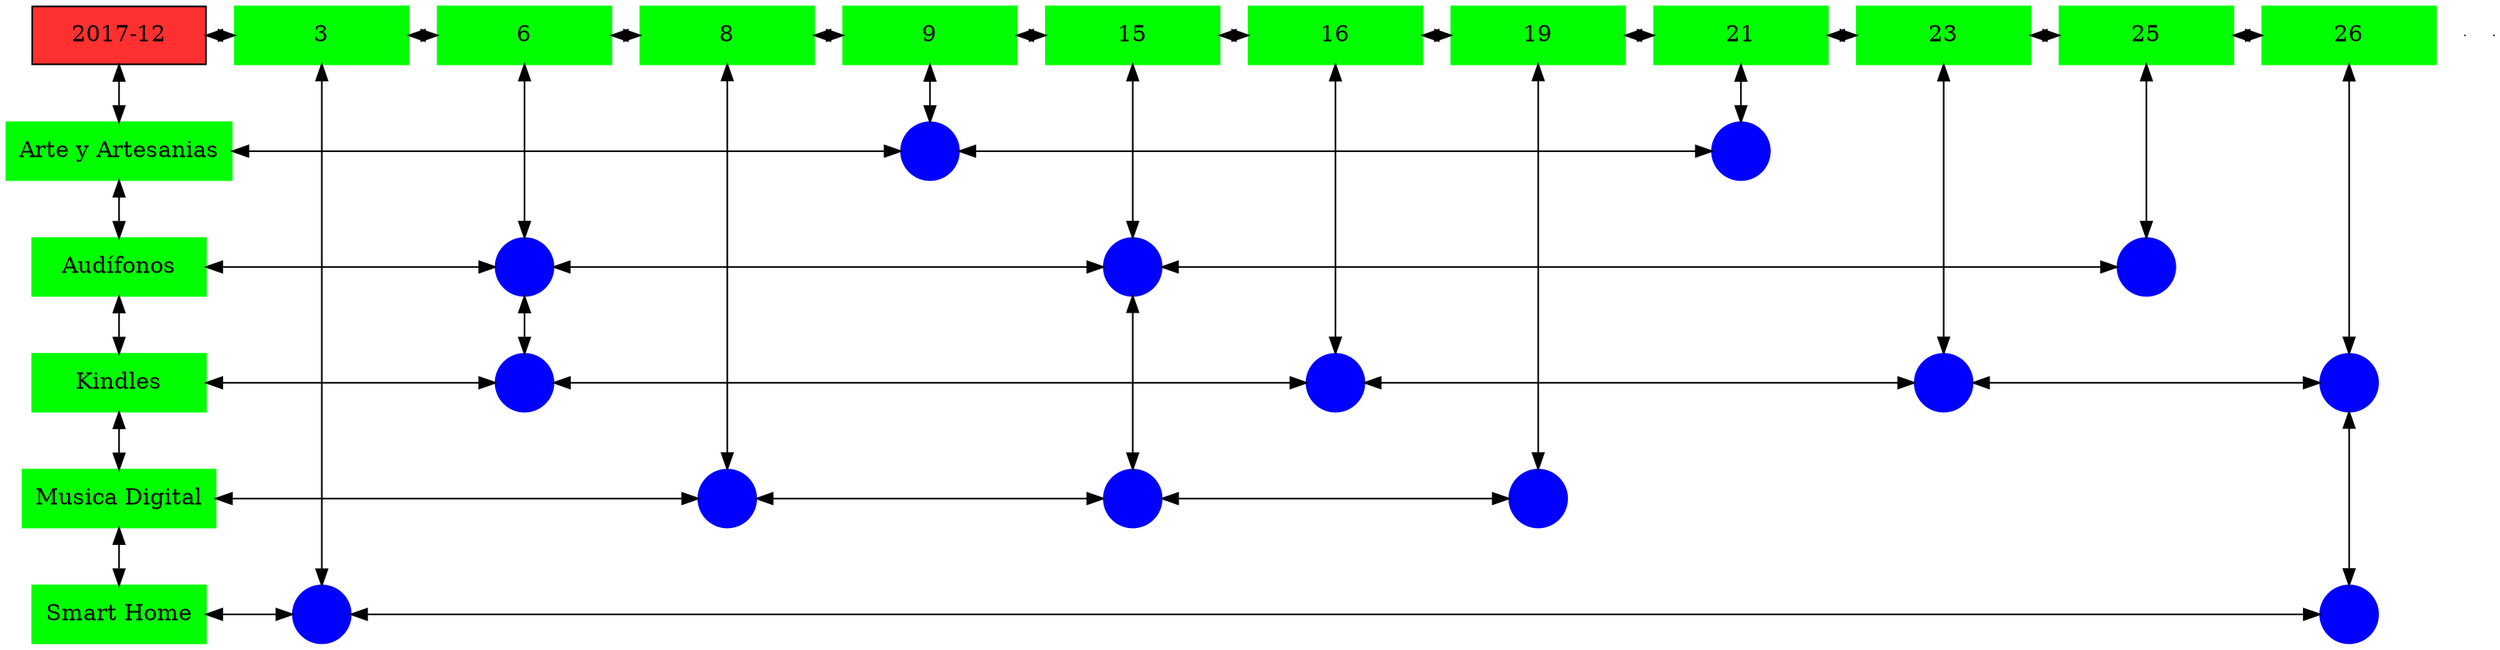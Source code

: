 digraph G{
node[shape="box"];
nodeMt[ label = "2017-12", width = 1.5, style = filled, fillcolor = firebrick1, group = 1 ];
e0[ shape = point, width = 0 ];
e1[ shape = point, width = 0 ];
node0xc0022f7d10[label="3",color=green,style =filled,width = 1.5 group=3];
nodeMt->node0xc0022f7d10[dir="both"];
{rank=same;nodeMt;node0xc0022f7d10;}
node0xc0020623c0[label="6",color=green,style =filled,width = 1.5 group=6];
node0xc0022f7d10->node0xc0020623c0[dir="both"];
{rank=same;node0xc0022f7d10;node0xc0020623c0;}
node0xc0021259a0[label="8",color=green,style =filled,width = 1.5 group=8];
node0xc0020623c0->node0xc0021259a0[dir="both"];
{rank=same;node0xc0020623c0;node0xc0021259a0;}
node0xc001f4b630[label="9",color=green,style =filled,width = 1.5 group=9];
node0xc0021259a0->node0xc001f4b630[dir="both"];
{rank=same;node0xc0021259a0;node0xc001f4b630;}
node0xc0020515e0[label="15",color=green,style =filled,width = 1.5 group=15];
node0xc001f4b630->node0xc0020515e0[dir="both"];
{rank=same;node0xc001f4b630;node0xc0020515e0;}
node0xc00206d720[label="16",color=green,style =filled,width = 1.5 group=16];
node0xc0020515e0->node0xc00206d720[dir="both"];
{rank=same;node0xc0020515e0;node0xc00206d720;}
node0xc002124500[label="19",color=green,style =filled,width = 1.5 group=19];
node0xc00206d720->node0xc002124500[dir="both"];
{rank=same;node0xc00206d720;node0xc002124500;}
node0xc0020bec80[label="21",color=green,style =filled,width = 1.5 group=21];
node0xc002124500->node0xc0020bec80[dir="both"];
{rank=same;node0xc002124500;node0xc0020bec80;}
node0xc0021b5b80[label="23",color=green,style =filled,width = 1.5 group=23];
node0xc0020bec80->node0xc0021b5b80[dir="both"];
{rank=same;node0xc0020bec80;node0xc0021b5b80;}
node0xc001fcff90[label="25",color=green,style =filled,width = 1.5 group=25];
node0xc0021b5b80->node0xc001fcff90[dir="both"];
{rank=same;node0xc0021b5b80;node0xc001fcff90;}
node0xc00218f400[label="26",color=green,style =filled,width = 1.5 group=26];
node0xc001fcff90->node0xc00218f400[dir="both"];
{rank=same;node0xc001fcff90;node0xc00218f400;}
node0xc001f4b5e0[label="Arte y Artesanias",color=green,style =filled width = 1.5 group=1];
node0xc001f41c00[label="",color=blue,style =filled, width = 0.5 group=9 shape=circle];
node0xc001f4b5e0->node0xc001f41c00[dir="both"];
{rank=same;node0xc001f4b5e0;node0xc001f41c00;}
node0xc0020bce80[label="",color=blue,style =filled, width = 0.5 group=21 shape=circle];
node0xc001f41c00->node0xc0020bce80[dir="both"];
{rank=same;node0xc0020bce80;node0xc001f41c00;}
node0xc001fcff40[label="Audífonos",color=green,style =filled width = 1.5 group=1];
node0xc0021c2480[label="",color=blue,style =filled, width = 0.5 group=6 shape=circle];
node0xc001fcff40->node0xc0021c2480[dir="both"];
{rank=same;node0xc001fcff40;node0xc0021c2480;}
node0xc0022b1580[label="",color=blue,style =filled, width = 0.5 group=15 shape=circle];
node0xc0021c2480->node0xc0022b1580[dir="both"];
{rank=same;node0xc0022b1580;node0xc0021c2480;}
node0xc001fdc000[label="",color=blue,style =filled, width = 0.5 group=25 shape=circle];
node0xc0022b1580->node0xc001fdc000[dir="both"];
{rank=same;node0xc001fdc000;node0xc0022b1580;}
node0xc002062370[label="Kindles",color=green,style =filled width = 1.5 group=1];
node0xc00204db00[label="",color=blue,style =filled, width = 0.5 group=6 shape=circle];
node0xc002062370->node0xc00204db00[dir="both"];
{rank=same;node0xc002062370;node0xc00204db00;}
node0xc00207a100[label="",color=blue,style =filled, width = 0.5 group=16 shape=circle];
node0xc00204db00->node0xc00207a100[dir="both"];
{rank=same;node0xc00207a100;node0xc00204db00;}
node0xc0021c2680[label="",color=blue,style =filled, width = 0.5 group=23 shape=circle];
node0xc00207a100->node0xc0021c2680[dir="both"];
{rank=same;node0xc0021c2680;node0xc00207a100;}
node0xc002198680[label="",color=blue,style =filled, width = 0.5 group=26 shape=circle];
node0xc0021c2680->node0xc002198680[dir="both"];
{rank=same;node0xc002198680;node0xc0021c2680;}
node0xc002051590[label="Musica Digital",color=green,style =filled width = 1.5 group=1];
node0xc00212af00[label="",color=blue,style =filled, width = 0.5 group=8 shape=circle];
node0xc002051590->node0xc00212af00[dir="both"];
{rank=same;node0xc002051590;node0xc00212af00;}
node0xc00204d300[label="",color=blue,style =filled, width = 0.5 group=15 shape=circle];
node0xc00212af00->node0xc00204d300[dir="both"];
{rank=same;node0xc00204d300;node0xc00212af00;}
node0xc002115f00[label="",color=blue,style =filled, width = 0.5 group=19 shape=circle];
node0xc00204d300->node0xc002115f00[dir="both"];
{rank=same;node0xc002115f00;node0xc00204d300;}
node0xc002217680[label="Smart Home",color=green,style =filled width = 1.5 group=1];
node0xc002304380[label="",color=blue,style =filled, width = 0.5 group=3 shape=circle];
node0xc002217680->node0xc002304380[dir="both"];
{rank=same;node0xc002217680;node0xc002304380;}
node0xc002218a80[label="",color=blue,style =filled, width = 0.5 group=26 shape=circle];
node0xc002304380->node0xc002218a80[dir="both"];
{rank=same;node0xc002218a80;node0xc002304380;}
node0xc0022f7d10->node0xc002304380[dir="both"];
node0xc0020623c0->node0xc0021c2480[dir="both"];
node0xc0021c2480->node0xc00204db00[dir="both"];
node0xc0021259a0->node0xc00212af00[dir="both"];
node0xc001f4b630->node0xc001f41c00[dir="both"];
node0xc0020515e0->node0xc0022b1580[dir="both"];
node0xc0022b1580->node0xc00204d300[dir="both"];
node0xc00206d720->node0xc00207a100[dir="both"];
node0xc002124500->node0xc002115f00[dir="both"];
node0xc0020bec80->node0xc0020bce80[dir="both"];
node0xc0021b5b80->node0xc0021c2680[dir="both"];
node0xc001fcff90->node0xc001fdc000[dir="both"];
node0xc00218f400->node0xc002198680[dir="both"];
node0xc002198680->node0xc002218a80[dir="both"];
nodeMt->node0xc001f4b5e0[dir="both"];
node0xc001f4b5e0->node0xc001fcff40[dir="both"];
node0xc001fcff40->node0xc002062370[dir="both"];
node0xc002062370->node0xc002051590[dir="both"];
node0xc002051590->node0xc002217680[dir="both"];
}
